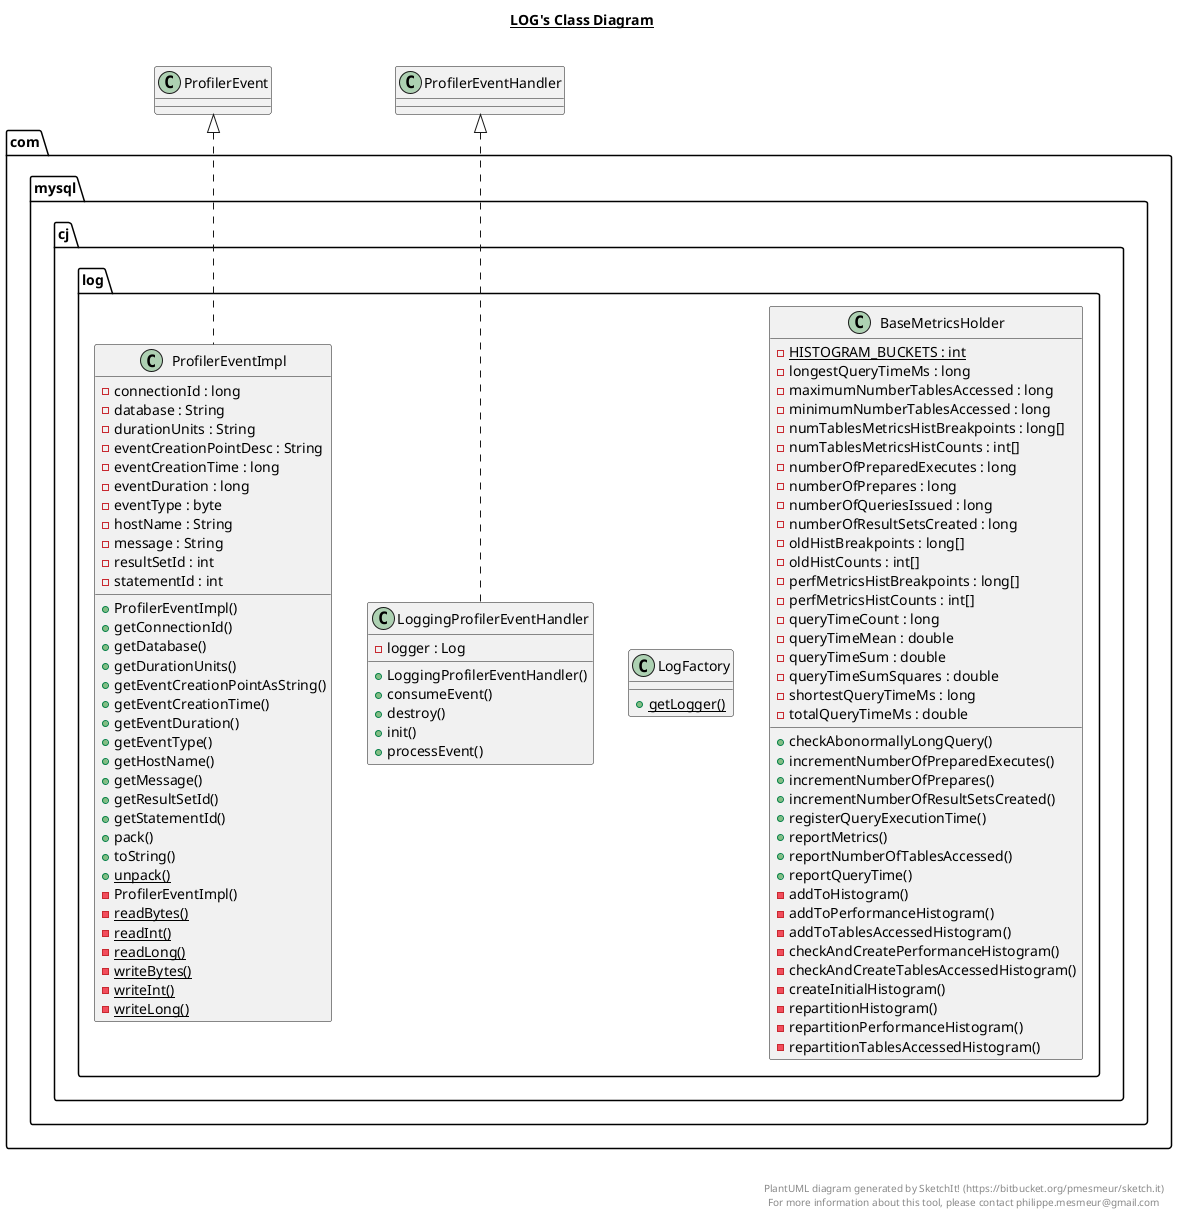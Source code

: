 @startuml

title __LOG's Class Diagram__\n

  namespace com.mysql.cj {
    namespace log {
      class com.mysql.cj.log.BaseMetricsHolder {
          {static} - HISTOGRAM_BUCKETS : int
          - longestQueryTimeMs : long
          - maximumNumberTablesAccessed : long
          - minimumNumberTablesAccessed : long
          - numTablesMetricsHistBreakpoints : long[]
          - numTablesMetricsHistCounts : int[]
          - numberOfPreparedExecutes : long
          - numberOfPrepares : long
          - numberOfQueriesIssued : long
          - numberOfResultSetsCreated : long
          - oldHistBreakpoints : long[]
          - oldHistCounts : int[]
          - perfMetricsHistBreakpoints : long[]
          - perfMetricsHistCounts : int[]
          - queryTimeCount : long
          - queryTimeMean : double
          - queryTimeSum : double
          - queryTimeSumSquares : double
          - shortestQueryTimeMs : long
          - totalQueryTimeMs : double
          + checkAbonormallyLongQuery()
          + incrementNumberOfPreparedExecutes()
          + incrementNumberOfPrepares()
          + incrementNumberOfResultSetsCreated()
          + registerQueryExecutionTime()
          + reportMetrics()
          + reportNumberOfTablesAccessed()
          + reportQueryTime()
          - addToHistogram()
          - addToPerformanceHistogram()
          - addToTablesAccessedHistogram()
          - checkAndCreatePerformanceHistogram()
          - checkAndCreateTablesAccessedHistogram()
          - createInitialHistogram()
          - repartitionHistogram()
          - repartitionPerformanceHistogram()
          - repartitionTablesAccessedHistogram()
      }
    }
  }
  

  namespace com.mysql.cj {
    namespace log {
      class com.mysql.cj.log.LogFactory {
          {static} + getLogger()
      }
    }
  }
  

  namespace com.mysql.cj {
    namespace log {
      class com.mysql.cj.log.LoggingProfilerEventHandler {
          - logger : Log
          + LoggingProfilerEventHandler()
          + consumeEvent()
          + destroy()
          + init()
          + processEvent()
      }
    }
  }
  

  namespace com.mysql.cj {
    namespace log {
      class com.mysql.cj.log.ProfilerEventImpl {
          - connectionId : long
          - database : String
          - durationUnits : String
          - eventCreationPointDesc : String
          - eventCreationTime : long
          - eventDuration : long
          - eventType : byte
          - hostName : String
          - message : String
          - resultSetId : int
          - statementId : int
          + ProfilerEventImpl()
          + getConnectionId()
          + getDatabase()
          + getDurationUnits()
          + getEventCreationPointAsString()
          + getEventCreationTime()
          + getEventDuration()
          + getEventType()
          + getHostName()
          + getMessage()
          + getResultSetId()
          + getStatementId()
          + pack()
          + toString()
          {static} + unpack()
          - ProfilerEventImpl()
          {static} - readBytes()
          {static} - readInt()
          {static} - readLong()
          {static} - writeBytes()
          {static} - writeInt()
          {static} - writeLong()
      }
    }
  }
  

  com.mysql.cj.log.LoggingProfilerEventHandler .up.|> ProfilerEventHandler
  com.mysql.cj.log.ProfilerEventImpl .up.|> ProfilerEvent


right footer


PlantUML diagram generated by SketchIt! (https://bitbucket.org/pmesmeur/sketch.it)
For more information about this tool, please contact philippe.mesmeur@gmail.com
endfooter

@enduml
